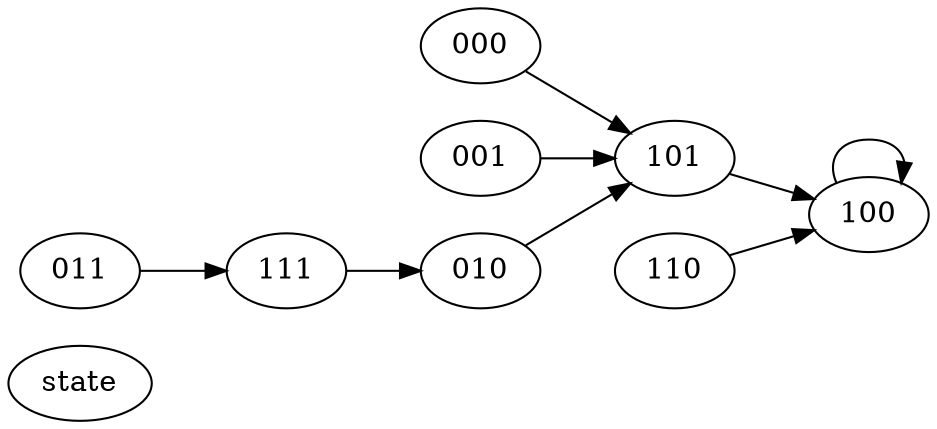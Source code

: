 digraph unix {

    rankdir="LR";

    state 000;
    state 001;
    state 010;
    state 011;
    state 100;
    state 101;
    state 110;
    state 111;

    000 -> 101;
    001 -> 101;
    010 -> 101;
    011 -> 111;
    100 -> 100;
    101 -> 100;
    110 -> 100;
    111 -> 010;
}
